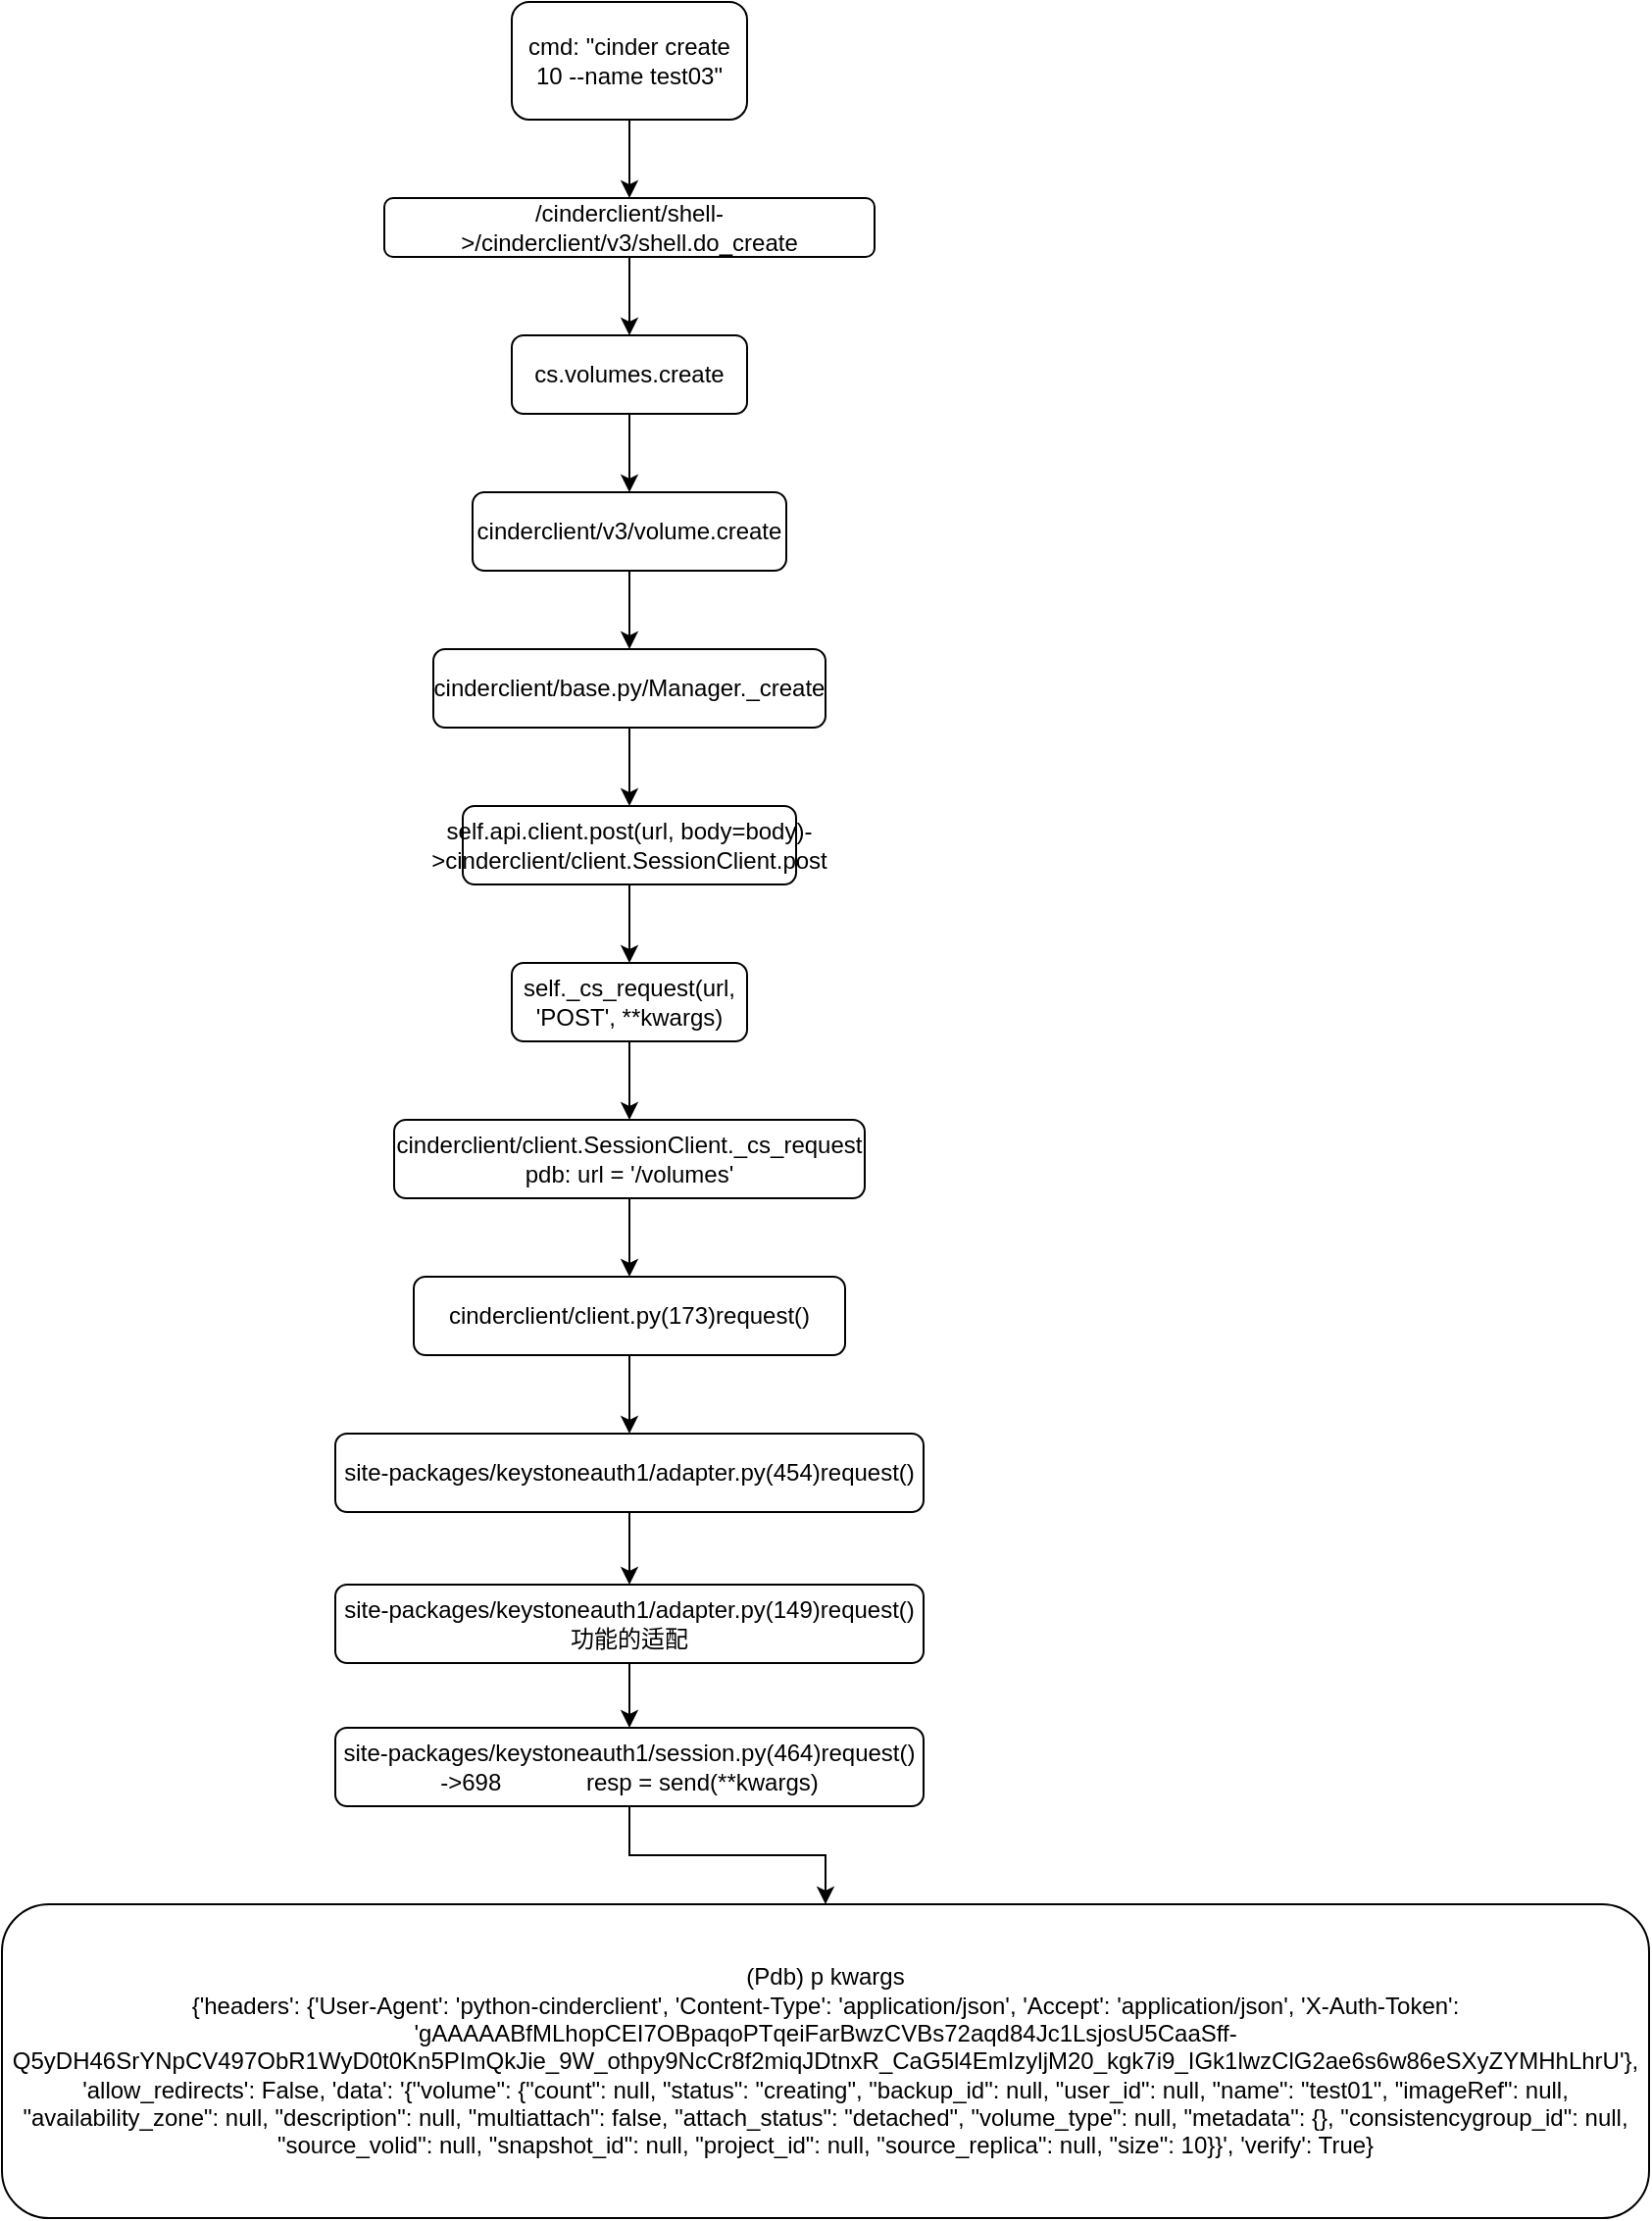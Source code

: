 <mxfile version="13.3.5" type="github"><diagram id="Y5Psf9uDNhBOmzEwHw49" name="第 1 页"><mxGraphModel dx="1920" dy="620" grid="1" gridSize="10" guides="1" tooltips="1" connect="1" arrows="1" fold="1" page="1" pageScale="1" pageWidth="1169" pageHeight="1654" math="0" shadow="0"><root><mxCell id="0"/><mxCell id="1" parent="0"/><mxCell id="lAx0HHUNjTtmzQnbuXb_-4" style="edgeStyle=orthogonalEdgeStyle;rounded=0;orthogonalLoop=1;jettySize=auto;html=1;entryX=0.5;entryY=0;entryDx=0;entryDy=0;" parent="1" source="lAx0HHUNjTtmzQnbuXb_-1" target="lAx0HHUNjTtmzQnbuXb_-2" edge="1"><mxGeometry relative="1" as="geometry"/></mxCell><mxCell id="lAx0HHUNjTtmzQnbuXb_-1" value="cmd: &quot;cinder create 10 --name test03&quot;" style="rounded=1;whiteSpace=wrap;html=1;" parent="1" vertex="1"><mxGeometry x="210" y="20" width="120" height="60" as="geometry"/></mxCell><mxCell id="lAx0HHUNjTtmzQnbuXb_-5" style="edgeStyle=orthogonalEdgeStyle;rounded=0;orthogonalLoop=1;jettySize=auto;html=1;entryX=0.5;entryY=0;entryDx=0;entryDy=0;" parent="1" source="lAx0HHUNjTtmzQnbuXb_-2" target="lAx0HHUNjTtmzQnbuXb_-3" edge="1"><mxGeometry relative="1" as="geometry"/></mxCell><mxCell id="lAx0HHUNjTtmzQnbuXb_-2" value="/cinderclient/shell-&amp;gt;/cinderclient/v3/shell.do_create" style="rounded=1;whiteSpace=wrap;html=1;" parent="1" vertex="1"><mxGeometry x="145" y="120" width="250" height="30" as="geometry"/></mxCell><mxCell id="lAx0HHUNjTtmzQnbuXb_-7" style="edgeStyle=orthogonalEdgeStyle;rounded=0;orthogonalLoop=1;jettySize=auto;html=1;entryX=0.5;entryY=0;entryDx=0;entryDy=0;" parent="1" source="lAx0HHUNjTtmzQnbuXb_-3" target="lAx0HHUNjTtmzQnbuXb_-6" edge="1"><mxGeometry relative="1" as="geometry"/></mxCell><mxCell id="lAx0HHUNjTtmzQnbuXb_-3" value="cs.volumes.create" style="rounded=1;whiteSpace=wrap;html=1;" parent="1" vertex="1"><mxGeometry x="210" y="190" width="120" height="40" as="geometry"/></mxCell><mxCell id="lAx0HHUNjTtmzQnbuXb_-9" style="edgeStyle=orthogonalEdgeStyle;rounded=0;orthogonalLoop=1;jettySize=auto;html=1;entryX=0.5;entryY=0;entryDx=0;entryDy=0;" parent="1" source="lAx0HHUNjTtmzQnbuXb_-6" target="lAx0HHUNjTtmzQnbuXb_-8" edge="1"><mxGeometry relative="1" as="geometry"/></mxCell><mxCell id="lAx0HHUNjTtmzQnbuXb_-6" value="cinderclient/v3/volume.create" style="rounded=1;whiteSpace=wrap;html=1;" parent="1" vertex="1"><mxGeometry x="190" y="270" width="160" height="40" as="geometry"/></mxCell><mxCell id="lAx0HHUNjTtmzQnbuXb_-13" style="edgeStyle=orthogonalEdgeStyle;rounded=0;orthogonalLoop=1;jettySize=auto;html=1;entryX=0.5;entryY=0;entryDx=0;entryDy=0;" parent="1" source="lAx0HHUNjTtmzQnbuXb_-8" target="lAx0HHUNjTtmzQnbuXb_-10" edge="1"><mxGeometry relative="1" as="geometry"/></mxCell><mxCell id="lAx0HHUNjTtmzQnbuXb_-8" value="cinderclient/base.py/Manager._create" style="rounded=1;whiteSpace=wrap;html=1;" parent="1" vertex="1"><mxGeometry x="170" y="350" width="200" height="40" as="geometry"/></mxCell><mxCell id="lAx0HHUNjTtmzQnbuXb_-12" style="edgeStyle=orthogonalEdgeStyle;rounded=0;orthogonalLoop=1;jettySize=auto;html=1;entryX=0.5;entryY=0;entryDx=0;entryDy=0;" parent="1" source="lAx0HHUNjTtmzQnbuXb_-10" target="lAx0HHUNjTtmzQnbuXb_-11" edge="1"><mxGeometry relative="1" as="geometry"/></mxCell><mxCell id="lAx0HHUNjTtmzQnbuXb_-10" value="self.api.client.post(url, body=body)-&amp;gt;cinderclient/client.SessionClient.post" style="rounded=1;whiteSpace=wrap;html=1;" parent="1" vertex="1"><mxGeometry x="185" y="430" width="170" height="40" as="geometry"/></mxCell><mxCell id="lAx0HHUNjTtmzQnbuXb_-15" style="edgeStyle=orthogonalEdgeStyle;rounded=0;orthogonalLoop=1;jettySize=auto;html=1;entryX=0.5;entryY=0;entryDx=0;entryDy=0;" parent="1" source="lAx0HHUNjTtmzQnbuXb_-11" target="lAx0HHUNjTtmzQnbuXb_-14" edge="1"><mxGeometry relative="1" as="geometry"/></mxCell><mxCell id="lAx0HHUNjTtmzQnbuXb_-11" value="self._cs_request(url, 'POST', **kwargs)" style="rounded=1;whiteSpace=wrap;html=1;" parent="1" vertex="1"><mxGeometry x="210" y="510" width="120" height="40" as="geometry"/></mxCell><mxCell id="s7BhezFjJn9WDCiHNvga-2" style="edgeStyle=orthogonalEdgeStyle;rounded=0;orthogonalLoop=1;jettySize=auto;html=1;" edge="1" parent="1" source="lAx0HHUNjTtmzQnbuXb_-14" target="s7BhezFjJn9WDCiHNvga-1"><mxGeometry relative="1" as="geometry"/></mxCell><mxCell id="lAx0HHUNjTtmzQnbuXb_-14" value="cinderclient/client.SessionClient._cs_request&lt;br&gt;pdb: url = '/volumes'" style="rounded=1;whiteSpace=wrap;html=1;" parent="1" vertex="1"><mxGeometry x="150" y="590" width="240" height="40" as="geometry"/></mxCell><mxCell id="s7BhezFjJn9WDCiHNvga-4" style="edgeStyle=orthogonalEdgeStyle;rounded=0;orthogonalLoop=1;jettySize=auto;html=1;entryX=0.5;entryY=0;entryDx=0;entryDy=0;" edge="1" parent="1" source="s7BhezFjJn9WDCiHNvga-1" target="s7BhezFjJn9WDCiHNvga-3"><mxGeometry relative="1" as="geometry"/></mxCell><mxCell id="s7BhezFjJn9WDCiHNvga-1" value="cinderclient/client.py(173)request()" style="rounded=1;whiteSpace=wrap;html=1;" vertex="1" parent="1"><mxGeometry x="160" y="670" width="220" height="40" as="geometry"/></mxCell><mxCell id="s7BhezFjJn9WDCiHNvga-6" style="edgeStyle=orthogonalEdgeStyle;rounded=0;orthogonalLoop=1;jettySize=auto;html=1;" edge="1" parent="1" source="s7BhezFjJn9WDCiHNvga-3" target="s7BhezFjJn9WDCiHNvga-5"><mxGeometry relative="1" as="geometry"/></mxCell><mxCell id="s7BhezFjJn9WDCiHNvga-3" value="site-packages/keystoneauth1/adapter.py(454)request()" style="rounded=1;whiteSpace=wrap;html=1;" vertex="1" parent="1"><mxGeometry x="120" y="750" width="300" height="40" as="geometry"/></mxCell><mxCell id="s7BhezFjJn9WDCiHNvga-8" style="edgeStyle=orthogonalEdgeStyle;rounded=0;orthogonalLoop=1;jettySize=auto;html=1;entryX=0.5;entryY=0;entryDx=0;entryDy=0;" edge="1" parent="1" source="s7BhezFjJn9WDCiHNvga-5" target="s7BhezFjJn9WDCiHNvga-7"><mxGeometry relative="1" as="geometry"/></mxCell><mxCell id="s7BhezFjJn9WDCiHNvga-5" value="site-packages/keystoneauth1/adapter.py(149)request()&lt;br&gt;功能的适配" style="rounded=1;whiteSpace=wrap;html=1;" vertex="1" parent="1"><mxGeometry x="120" y="827" width="300" height="40" as="geometry"/></mxCell><mxCell id="s7BhezFjJn9WDCiHNvga-10" style="edgeStyle=orthogonalEdgeStyle;rounded=0;orthogonalLoop=1;jettySize=auto;html=1;entryX=0.5;entryY=0;entryDx=0;entryDy=0;" edge="1" parent="1" source="s7BhezFjJn9WDCiHNvga-7" target="s7BhezFjJn9WDCiHNvga-9"><mxGeometry relative="1" as="geometry"/></mxCell><mxCell id="s7BhezFjJn9WDCiHNvga-7" value="site-packages/keystoneauth1/session.py(464)request()&lt;br&gt;-&amp;gt;698&amp;nbsp; &amp;nbsp; &amp;nbsp; &amp;nbsp; &amp;nbsp; &amp;nbsp; &amp;nbsp;resp = send(**kwargs)" style="rounded=1;whiteSpace=wrap;html=1;" vertex="1" parent="1"><mxGeometry x="120" y="900" width="300" height="40" as="geometry"/></mxCell><mxCell id="s7BhezFjJn9WDCiHNvga-9" value="&lt;div&gt;(Pdb) p kwargs&lt;/div&gt;&lt;div&gt;{'headers': {'User-Agent': 'python-cinderclient', 'Content-Type': 'application/json', 'Accept': 'application/json', 'X-Auth-Token': 'gAAAAABfMLhopCEI7OBpaqoPTqeiFarBwzCVBs72aqd84Jc1LsjosU5CaaSff-Q5yDH46SrYNpCV497ObR1WyD0t0Kn5PImQkJie_9W_othpy9NcCr8f2miqJDtnxR_CaG5l4EmIzyljM20_kgk7i9_IGk1lwzClG2ae6s6w86eSXyZYMHhLhrU'}, 'allow_redirects': False, 'data': '{&quot;volume&quot;: {&quot;count&quot;: null, &quot;status&quot;: &quot;creating&quot;, &quot;backup_id&quot;: null, &quot;user_id&quot;: null, &quot;name&quot;: &quot;test01&quot;, &quot;imageRef&quot;: null, &quot;availability_zone&quot;: null, &quot;description&quot;: null, &quot;multiattach&quot;: false, &quot;attach_status&quot;: &quot;detached&quot;, &quot;volume_type&quot;: null, &quot;metadata&quot;: {}, &quot;consistencygroup_id&quot;: null, &quot;source_volid&quot;: null, &quot;snapshot_id&quot;: null, &quot;project_id&quot;: null, &quot;source_replica&quot;: null, &quot;size&quot;: 10}}', 'verify': True}&lt;/div&gt;" style="rounded=1;whiteSpace=wrap;html=1;" vertex="1" parent="1"><mxGeometry x="-50" y="990" width="840" height="160" as="geometry"/></mxCell></root></mxGraphModel></diagram></mxfile>